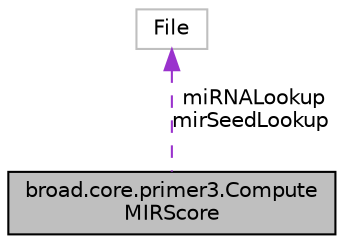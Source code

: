digraph "broad.core.primer3.ComputeMIRScore"
{
  edge [fontname="Helvetica",fontsize="10",labelfontname="Helvetica",labelfontsize="10"];
  node [fontname="Helvetica",fontsize="10",shape=record];
  Node1 [label="broad.core.primer3.Compute\lMIRScore",height=0.2,width=0.4,color="black", fillcolor="grey75", style="filled" fontcolor="black"];
  Node2 -> Node1 [dir="back",color="darkorchid3",fontsize="10",style="dashed",label=" miRNALookup\nmirSeedLookup" ,fontname="Helvetica"];
  Node2 [label="File",height=0.2,width=0.4,color="grey75", fillcolor="white", style="filled"];
}

